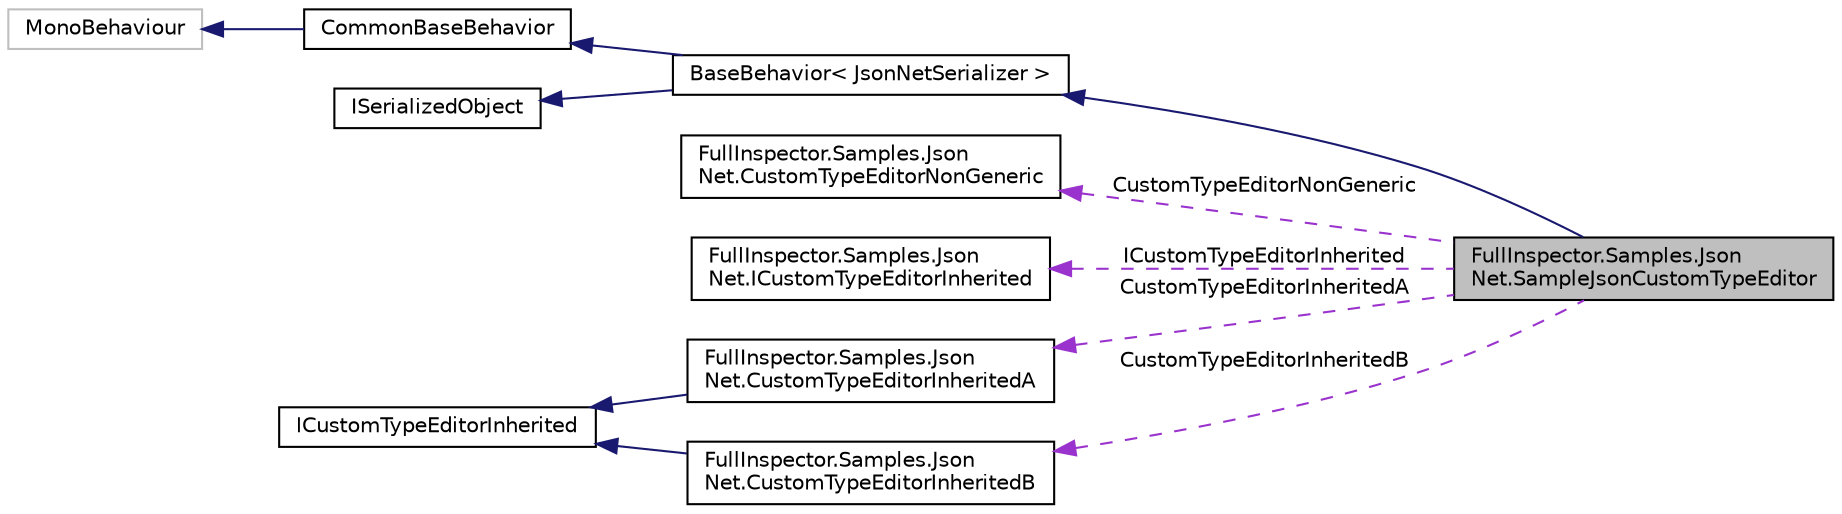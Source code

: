 digraph "FullInspector.Samples.JsonNet.SampleJsonCustomTypeEditor"
{
  edge [fontname="Helvetica",fontsize="10",labelfontname="Helvetica",labelfontsize="10"];
  node [fontname="Helvetica",fontsize="10",shape=record];
  rankdir="LR";
  Node1 [label="FullInspector.Samples.Json\lNet.SampleJsonCustomTypeEditor",height=0.2,width=0.4,color="black", fillcolor="grey75", style="filled" fontcolor="black"];
  Node2 -> Node1 [dir="back",color="midnightblue",fontsize="10",style="solid",fontname="Helvetica"];
  Node2 [label="BaseBehavior\< JsonNetSerializer \>",height=0.2,width=0.4,color="black", fillcolor="white", style="filled",URL="$class_full_inspector_1_1_base_behavior_3_01_t_serializer_01_4.html",tooltip="Provides a better inspector and serialization experience in Unity. "];
  Node3 -> Node2 [dir="back",color="midnightblue",fontsize="10",style="solid",fontname="Helvetica"];
  Node3 [label="CommonBaseBehavior",height=0.2,width=0.4,color="black", fillcolor="white", style="filled",URL="$class_full_inspector_1_1_internal_1_1_common_base_behavior.html",tooltip="A common class that derives from MonoBehavior so that we can provide a custom editor for BaseBehavior..."];
  Node4 -> Node3 [dir="back",color="midnightblue",fontsize="10",style="solid",fontname="Helvetica"];
  Node4 [label="MonoBehaviour",height=0.2,width=0.4,color="grey75", fillcolor="white", style="filled"];
  Node5 -> Node2 [dir="back",color="midnightblue",fontsize="10",style="solid",fontname="Helvetica"];
  Node5 [label="ISerializedObject",height=0.2,width=0.4,color="black", fillcolor="white", style="filled",URL="$interface_full_inspector_1_1_i_serialized_object.html",tooltip="The API that the editor code needs to interact with UnityObjects. "];
  Node6 -> Node1 [dir="back",color="darkorchid3",fontsize="10",style="dashed",label=" CustomTypeEditorNonGeneric" ,fontname="Helvetica"];
  Node6 [label="FullInspector.Samples.Json\lNet.CustomTypeEditorNonGeneric",height=0.2,width=0.4,color="black", fillcolor="white", style="filled",URL="$class_full_inspector_1_1_samples_1_1_json_net_1_1_custom_type_editor_non_generic.html"];
  Node7 -> Node1 [dir="back",color="darkorchid3",fontsize="10",style="dashed",label=" ICustomTypeEditorInherited" ,fontname="Helvetica"];
  Node7 [label="FullInspector.Samples.Json\lNet.ICustomTypeEditorInherited",height=0.2,width=0.4,color="black", fillcolor="white", style="filled",URL="$interface_full_inspector_1_1_samples_1_1_json_net_1_1_i_custom_type_editor_inherited.html"];
  Node8 -> Node1 [dir="back",color="darkorchid3",fontsize="10",style="dashed",label=" CustomTypeEditorInheritedA" ,fontname="Helvetica"];
  Node8 [label="FullInspector.Samples.Json\lNet.CustomTypeEditorInheritedA",height=0.2,width=0.4,color="black", fillcolor="white", style="filled",URL="$class_full_inspector_1_1_samples_1_1_json_net_1_1_custom_type_editor_inherited_a.html"];
  Node9 -> Node8 [dir="back",color="midnightblue",fontsize="10",style="solid",fontname="Helvetica"];
  Node9 [label="ICustomTypeEditorInherited",height=0.2,width=0.4,color="black", fillcolor="white", style="filled",URL="$interface_full_inspector_1_1_samples_1_1_json_net_1_1_i_custom_type_editor_inherited.html"];
  Node10 -> Node1 [dir="back",color="darkorchid3",fontsize="10",style="dashed",label=" CustomTypeEditorInheritedB" ,fontname="Helvetica"];
  Node10 [label="FullInspector.Samples.Json\lNet.CustomTypeEditorInheritedB",height=0.2,width=0.4,color="black", fillcolor="white", style="filled",URL="$class_full_inspector_1_1_samples_1_1_json_net_1_1_custom_type_editor_inherited_b.html"];
  Node9 -> Node10 [dir="back",color="midnightblue",fontsize="10",style="solid",fontname="Helvetica"];
}
